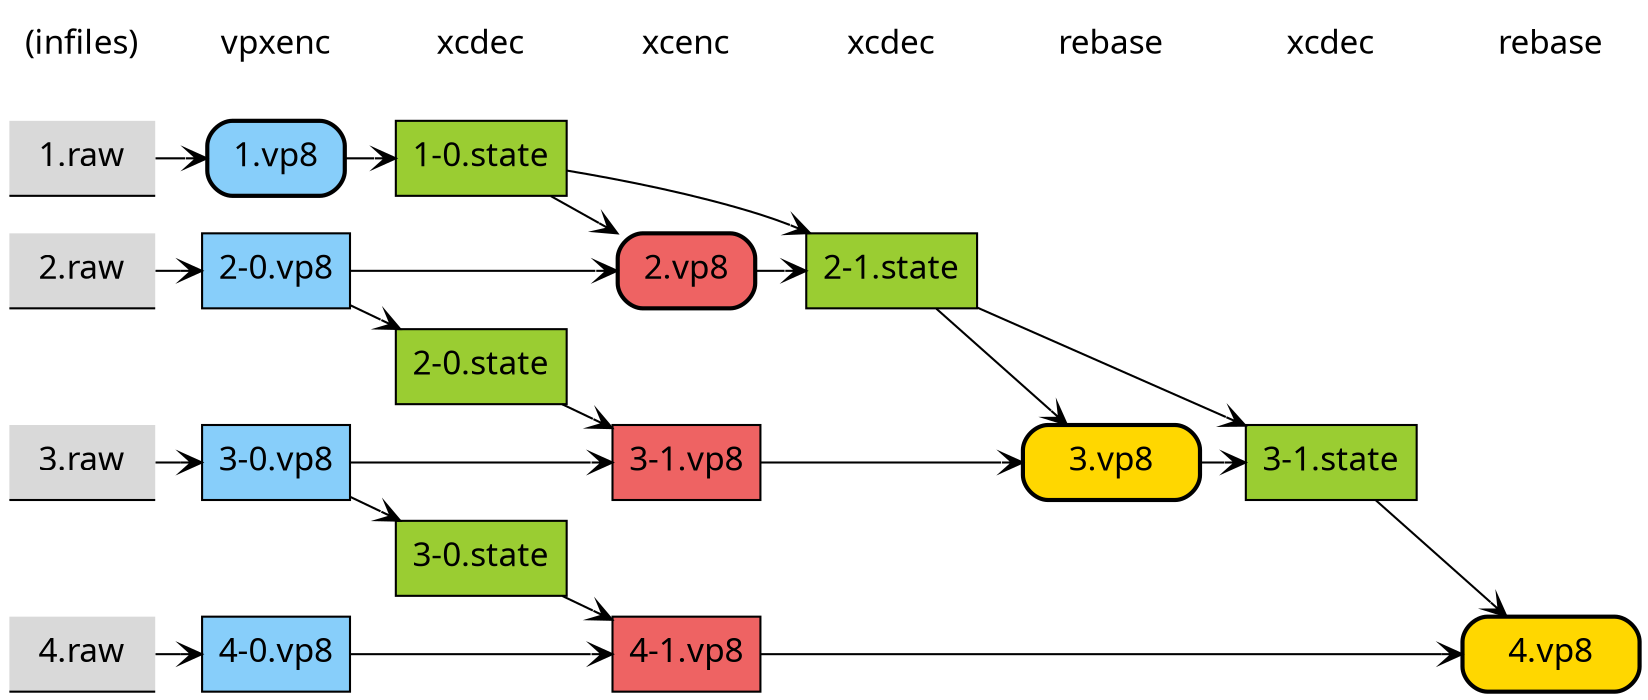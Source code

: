 digraph ExCamera {
rankdir=LR;
overlap = true;
splines = true;
ranksep = 0.3;

edge [arrowhead=vee,arowsize=0.8,fontname="SF Mono"];
node [shape=box,fontname="SF Mono",fontsize=16];

{node [shape=underline,style="rounded,filled",fillcolor=gray85,color=black,margin="0.2,0.1"] "1.raw" "2.raw" "3.raw" "4.raw"}

{node [style=filled,fillcolor=lightskyblue] " 1.vp8 " "2-0.vp8" "3-0.vp8" "4-0.vp8"}
{node [style=filled,fillcolor=olivedrab3] "1-0.state" "2-0.state" "3-0.state" "2-1.state" "3-1.state"}
{node [style=filled,fillcolor=indianred2] " 2.vp8 ", "3-1.vp8" "4-1.vp8"}
{node [style=filled,fillcolor=gold] "3.vp8" "4.vp8"}

"(infiles)" [shape=none,fontsize=16,fontname="SF Mono"];
"vpxenc" [shape=none,fontsize=16,fontname="SF Mono"];
"xcdec"  [shape=none,fontsize=16,fontname="SF Mono"];
"xcenc"  [shape=none,fontsize=16,fontname="SF Mono"];
"xcdec2" [label="xcdec",shape=none,fontsize=16,fontname="SF Mono"];
"xcdec3" [label="xcdec",shape=none,fontsize=16,fontname="SF Mono"];
"rebase" [shape=none,fontsize=16,fontname="SF Mono"];
"rebase2" [label="rebase",shape=none,fontsize=16,fontname="SF Mono"];

"(infiles)" -> vpxenc [weight=5,style=invis]
xcdec -> xcenc [weight=5,style=invis];
xcenc -> xcdec2 [weight=5,style=invis];
xcdec2 -> rebase [weight=5,style=invis];
rebase -> xcdec3 [weight=5,style=invis];
xcdec3 -> rebase2 [weight=5,style=invis];

{rank = source; "1.raw" "2.raw" "3.raw" "4.raw" "(infiles)"}
{rank = same; "2-0.vp8" "3-0.vp8" "4-0.vp8", "vpxenc"}
{rank = same; "2-0.state" "3-0.state" "1-0.state", "xcdec"}
{rank = same; " 2.vp8 " "3-1.vp8" "4-1.vp8" "xcenc"}
//{rank = same; "2-1.state" "3.vp8"}
//{rank = same; "3-1.state" "4.vp8"}

"3.vp8" [penwidth=2,style="filled,rounded",shape=box,margin="0.3,0.1"]
"4.vp8" [penwidth=2,style="filled,rounded",shape=box,margin="0.3,0.1"]
" 2.vp8 " [penwidth=2,style="filled,rounded",shape=box]
" 1.vp8 " [penwidth=2,style="filled,rounded",shape=box]


"1.raw" -> " 1.vp8 ";
"2.raw" -> "2-0.vp8";
"3.raw" -> "3-0.vp8";
"4.raw" -> "4-0.vp8";

" 1.vp8 " -> "1-0.state" [weight=7];
"2-0.vp8" -> "2-0.state";
"3-0.vp8" -> "3-0.state";
//"4-0.vp8" -> "4-0.state";

"2-0.vp8" -> " 2.vp8 " [weight=8];
"1-0.state" -> " 2.vp8 ";

"3-0.vp8" -> "3-1.vp8" [weight=9];
"2-0.state" -> "3-1.vp8";

"4-0.vp8" -> "4-1.vp8" [weight=10];
"3-0.state" -> "4-1.vp8";

" 2.vp8 " -> "2-1.state" [weight=7];
"1-0.state" -> "2-1.state";

"3-1.vp8" -> "3.vp8" [weight=9];
"2-1.state" -> "3.vp8";

"3.vp8" -> "3-1.state";
"2-1.state" -> "3-1.state";

"4-1.vp8" -> "4.vp8" [weight=10];
"3-1.state" -> "4.vp8";

}
